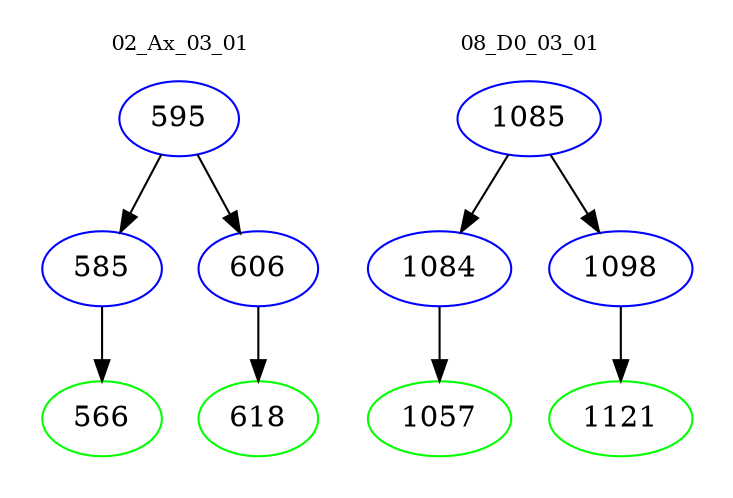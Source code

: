 digraph{
subgraph cluster_0 {
color = white
label = "02_Ax_03_01";
fontsize=10;
T0_595 [label="595", color="blue"]
T0_595 -> T0_585 [color="black"]
T0_585 [label="585", color="blue"]
T0_585 -> T0_566 [color="black"]
T0_566 [label="566", color="green"]
T0_595 -> T0_606 [color="black"]
T0_606 [label="606", color="blue"]
T0_606 -> T0_618 [color="black"]
T0_618 [label="618", color="green"]
}
subgraph cluster_1 {
color = white
label = "08_D0_03_01";
fontsize=10;
T1_1085 [label="1085", color="blue"]
T1_1085 -> T1_1084 [color="black"]
T1_1084 [label="1084", color="blue"]
T1_1084 -> T1_1057 [color="black"]
T1_1057 [label="1057", color="green"]
T1_1085 -> T1_1098 [color="black"]
T1_1098 [label="1098", color="blue"]
T1_1098 -> T1_1121 [color="black"]
T1_1121 [label="1121", color="green"]
}
}
